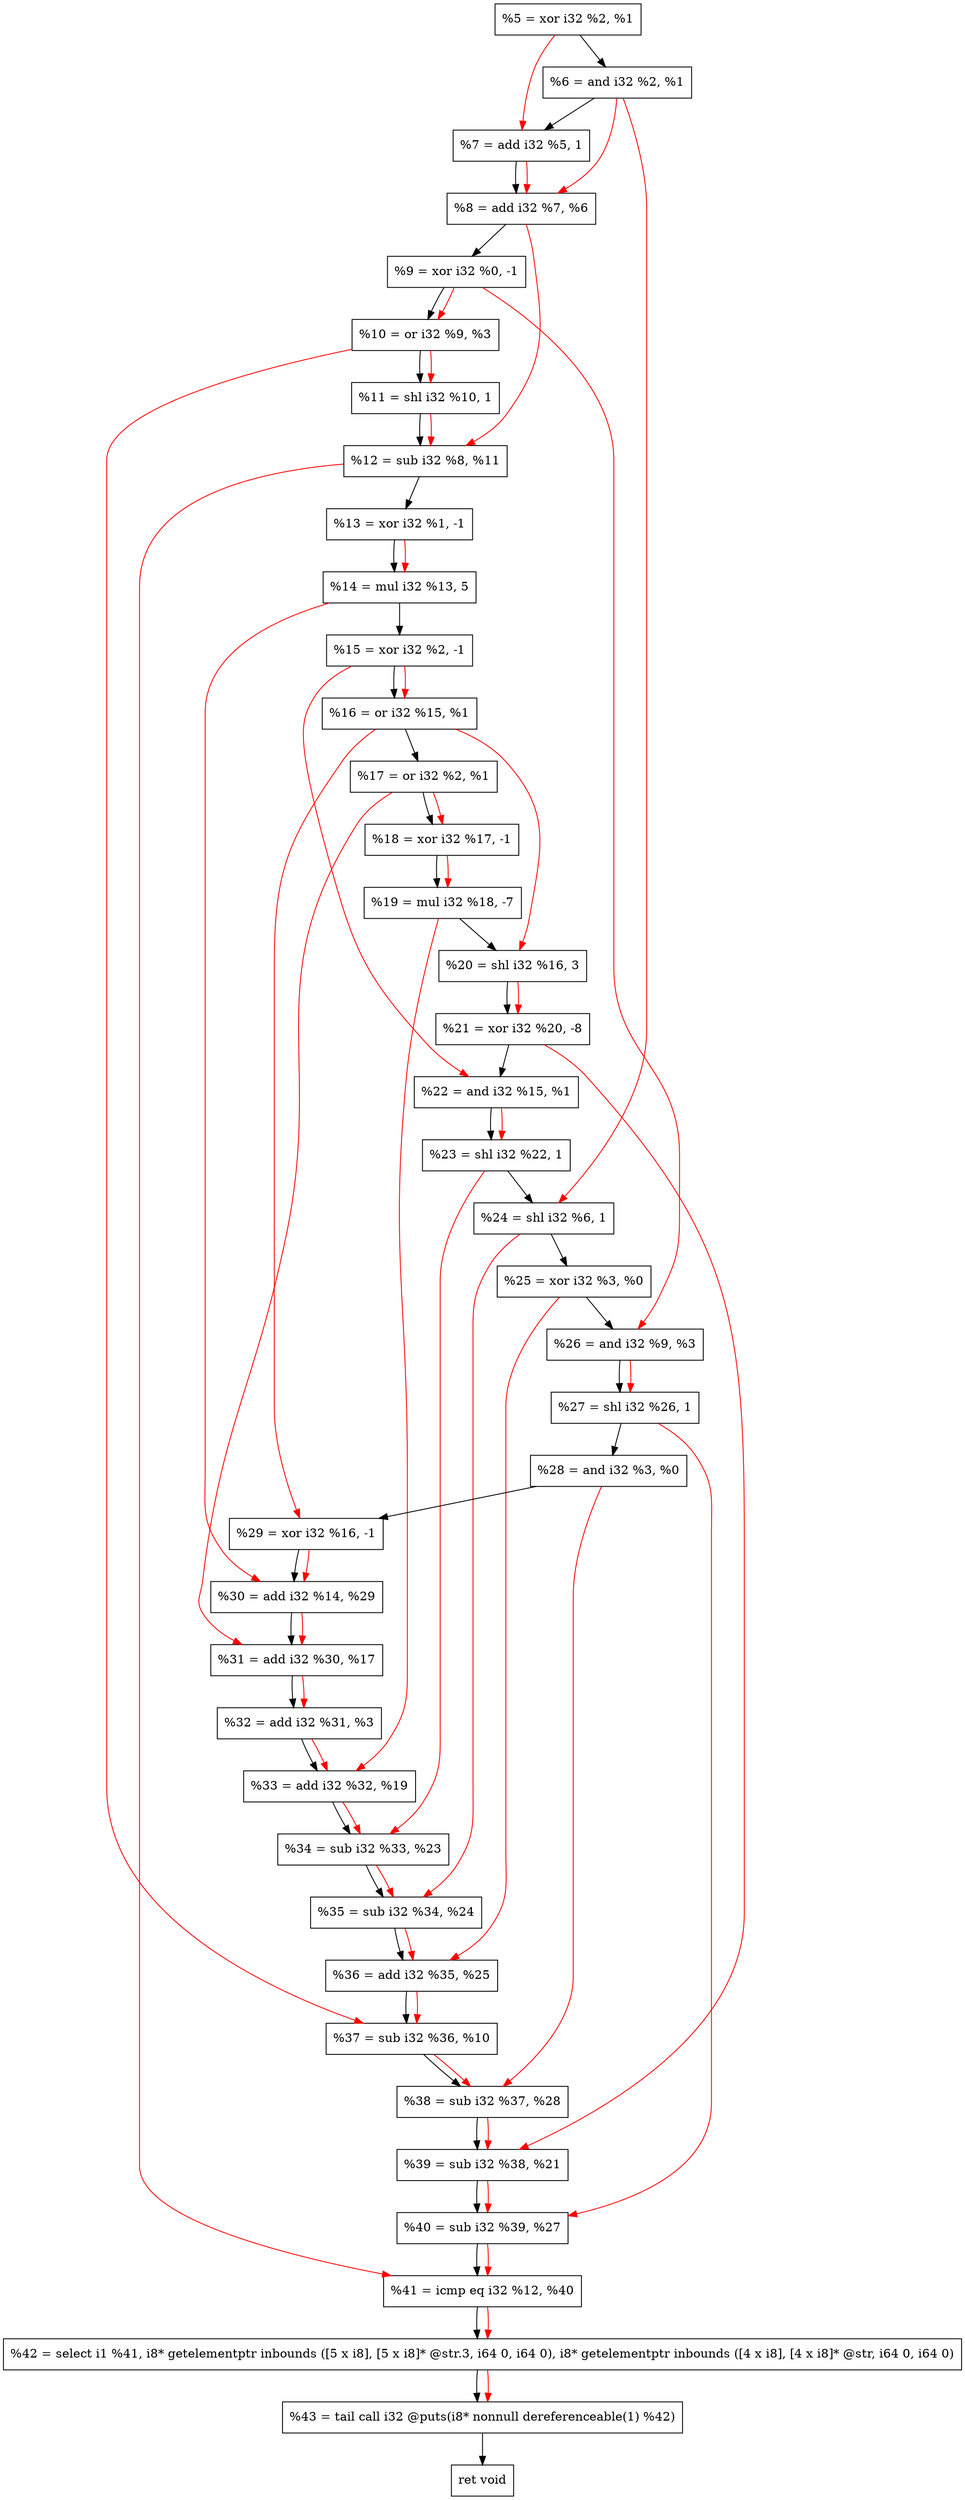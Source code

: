 digraph "DFG for'crackme' function" {
	Node0x11b4a80[shape=record, label="  %5 = xor i32 %2, %1"];
	Node0x11b4af0[shape=record, label="  %6 = and i32 %2, %1"];
	Node0x11b5170[shape=record, label="  %7 = add i32 %5, 1"];
	Node0x11b51e0[shape=record, label="  %8 = add i32 %7, %6"];
	Node0x11b5280[shape=record, label="  %9 = xor i32 %0, -1"];
	Node0x11b52f0[shape=record, label="  %10 = or i32 %9, %3"];
	Node0x11b5360[shape=record, label="  %11 = shl i32 %10, 1"];
	Node0x11b53d0[shape=record, label="  %12 = sub i32 %8, %11"];
	Node0x11b5440[shape=record, label="  %13 = xor i32 %1, -1"];
	Node0x11b54e0[shape=record, label="  %14 = mul i32 %13, 5"];
	Node0x11b5550[shape=record, label="  %15 = xor i32 %2, -1"];
	Node0x11b55c0[shape=record, label="  %16 = or i32 %15, %1"];
	Node0x11b5630[shape=record, label="  %17 = or i32 %2, %1"];
	Node0x11b56a0[shape=record, label="  %18 = xor i32 %17, -1"];
	Node0x11b5740[shape=record, label="  %19 = mul i32 %18, -7"];
	Node0x11b57e0[shape=record, label="  %20 = shl i32 %16, 3"];
	Node0x11b5880[shape=record, label="  %21 = xor i32 %20, -8"];
	Node0x11b58f0[shape=record, label="  %22 = and i32 %15, %1"];
	Node0x11b5960[shape=record, label="  %23 = shl i32 %22, 1"];
	Node0x11b59d0[shape=record, label="  %24 = shl i32 %6, 1"];
	Node0x11b5a40[shape=record, label="  %25 = xor i32 %3, %0"];
	Node0x11b5ab0[shape=record, label="  %26 = and i32 %9, %3"];
	Node0x11b5b20[shape=record, label="  %27 = shl i32 %26, 1"];
	Node0x11b5b90[shape=record, label="  %28 = and i32 %3, %0"];
	Node0x11b5c00[shape=record, label="  %29 = xor i32 %16, -1"];
	Node0x11b5c70[shape=record, label="  %30 = add i32 %14, %29"];
	Node0x11b5ce0[shape=record, label="  %31 = add i32 %30, %17"];
	Node0x11b5d50[shape=record, label="  %32 = add i32 %31, %3"];
	Node0x11b5fd0[shape=record, label="  %33 = add i32 %32, %19"];
	Node0x11b6040[shape=record, label="  %34 = sub i32 %33, %23"];
	Node0x11b60b0[shape=record, label="  %35 = sub i32 %34, %24"];
	Node0x11b6120[shape=record, label="  %36 = add i32 %35, %25"];
	Node0x11b6190[shape=record, label="  %37 = sub i32 %36, %10"];
	Node0x11b6200[shape=record, label="  %38 = sub i32 %37, %28"];
	Node0x11b6270[shape=record, label="  %39 = sub i32 %38, %21"];
	Node0x11b62e0[shape=record, label="  %40 = sub i32 %39, %27"];
	Node0x11b6350[shape=record, label="  %41 = icmp eq i32 %12, %40"];
	Node0x1155268[shape=record, label="  %42 = select i1 %41, i8* getelementptr inbounds ([5 x i8], [5 x i8]* @str.3, i64 0, i64 0), i8* getelementptr inbounds ([4 x i8], [4 x i8]* @str, i64 0, i64 0)"];
	Node0x11b67f0[shape=record, label="  %43 = tail call i32 @puts(i8* nonnull dereferenceable(1) %42)"];
	Node0x11b6840[shape=record, label="  ret void"];
	Node0x11b4a80 -> Node0x11b4af0;
	Node0x11b4af0 -> Node0x11b5170;
	Node0x11b5170 -> Node0x11b51e0;
	Node0x11b51e0 -> Node0x11b5280;
	Node0x11b5280 -> Node0x11b52f0;
	Node0x11b52f0 -> Node0x11b5360;
	Node0x11b5360 -> Node0x11b53d0;
	Node0x11b53d0 -> Node0x11b5440;
	Node0x11b5440 -> Node0x11b54e0;
	Node0x11b54e0 -> Node0x11b5550;
	Node0x11b5550 -> Node0x11b55c0;
	Node0x11b55c0 -> Node0x11b5630;
	Node0x11b5630 -> Node0x11b56a0;
	Node0x11b56a0 -> Node0x11b5740;
	Node0x11b5740 -> Node0x11b57e0;
	Node0x11b57e0 -> Node0x11b5880;
	Node0x11b5880 -> Node0x11b58f0;
	Node0x11b58f0 -> Node0x11b5960;
	Node0x11b5960 -> Node0x11b59d0;
	Node0x11b59d0 -> Node0x11b5a40;
	Node0x11b5a40 -> Node0x11b5ab0;
	Node0x11b5ab0 -> Node0x11b5b20;
	Node0x11b5b20 -> Node0x11b5b90;
	Node0x11b5b90 -> Node0x11b5c00;
	Node0x11b5c00 -> Node0x11b5c70;
	Node0x11b5c70 -> Node0x11b5ce0;
	Node0x11b5ce0 -> Node0x11b5d50;
	Node0x11b5d50 -> Node0x11b5fd0;
	Node0x11b5fd0 -> Node0x11b6040;
	Node0x11b6040 -> Node0x11b60b0;
	Node0x11b60b0 -> Node0x11b6120;
	Node0x11b6120 -> Node0x11b6190;
	Node0x11b6190 -> Node0x11b6200;
	Node0x11b6200 -> Node0x11b6270;
	Node0x11b6270 -> Node0x11b62e0;
	Node0x11b62e0 -> Node0x11b6350;
	Node0x11b6350 -> Node0x1155268;
	Node0x1155268 -> Node0x11b67f0;
	Node0x11b67f0 -> Node0x11b6840;
edge [color=red]
	Node0x11b4a80 -> Node0x11b5170;
	Node0x11b5170 -> Node0x11b51e0;
	Node0x11b4af0 -> Node0x11b51e0;
	Node0x11b5280 -> Node0x11b52f0;
	Node0x11b52f0 -> Node0x11b5360;
	Node0x11b51e0 -> Node0x11b53d0;
	Node0x11b5360 -> Node0x11b53d0;
	Node0x11b5440 -> Node0x11b54e0;
	Node0x11b5550 -> Node0x11b55c0;
	Node0x11b5630 -> Node0x11b56a0;
	Node0x11b56a0 -> Node0x11b5740;
	Node0x11b55c0 -> Node0x11b57e0;
	Node0x11b57e0 -> Node0x11b5880;
	Node0x11b5550 -> Node0x11b58f0;
	Node0x11b58f0 -> Node0x11b5960;
	Node0x11b4af0 -> Node0x11b59d0;
	Node0x11b5280 -> Node0x11b5ab0;
	Node0x11b5ab0 -> Node0x11b5b20;
	Node0x11b55c0 -> Node0x11b5c00;
	Node0x11b54e0 -> Node0x11b5c70;
	Node0x11b5c00 -> Node0x11b5c70;
	Node0x11b5c70 -> Node0x11b5ce0;
	Node0x11b5630 -> Node0x11b5ce0;
	Node0x11b5ce0 -> Node0x11b5d50;
	Node0x11b5d50 -> Node0x11b5fd0;
	Node0x11b5740 -> Node0x11b5fd0;
	Node0x11b5fd0 -> Node0x11b6040;
	Node0x11b5960 -> Node0x11b6040;
	Node0x11b6040 -> Node0x11b60b0;
	Node0x11b59d0 -> Node0x11b60b0;
	Node0x11b60b0 -> Node0x11b6120;
	Node0x11b5a40 -> Node0x11b6120;
	Node0x11b6120 -> Node0x11b6190;
	Node0x11b52f0 -> Node0x11b6190;
	Node0x11b6190 -> Node0x11b6200;
	Node0x11b5b90 -> Node0x11b6200;
	Node0x11b6200 -> Node0x11b6270;
	Node0x11b5880 -> Node0x11b6270;
	Node0x11b6270 -> Node0x11b62e0;
	Node0x11b5b20 -> Node0x11b62e0;
	Node0x11b53d0 -> Node0x11b6350;
	Node0x11b62e0 -> Node0x11b6350;
	Node0x11b6350 -> Node0x1155268;
	Node0x1155268 -> Node0x11b67f0;
}
